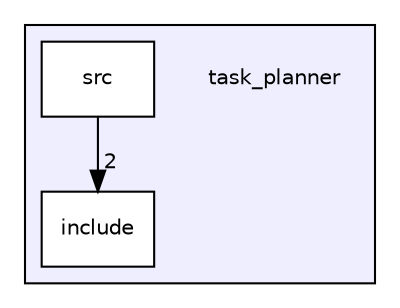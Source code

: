 digraph "/home/mattia/trento_lab_home/ros_ws/src/Robotica/task_planner" {
  compound=true
  node [ fontsize="10", fontname="Helvetica"];
  edge [ labelfontsize="10", labelfontname="Helvetica"];
  subgraph clusterdir_d1c65e8bcaac6dfd1371e34aa09fc306 {
    graph [ bgcolor="#eeeeff", pencolor="black", label="" URL="dir_d1c65e8bcaac6dfd1371e34aa09fc306.html"];
    dir_d1c65e8bcaac6dfd1371e34aa09fc306 [shape=plaintext label="task_planner"];
  dir_2a3b65a0903d46c575d534b6a5f591f0 [shape=box label="include" fillcolor="white" style="filled" URL="dir_2a3b65a0903d46c575d534b6a5f591f0.html"];
  dir_b835e69e8e1780cdba096b824d2519e1 [shape=box label="src" fillcolor="white" style="filled" URL="dir_b835e69e8e1780cdba096b824d2519e1.html"];
  }
  dir_b835e69e8e1780cdba096b824d2519e1->dir_2a3b65a0903d46c575d534b6a5f591f0 [headlabel="2", labeldistance=1.5 headhref="dir_000005_000004.html"];
}
